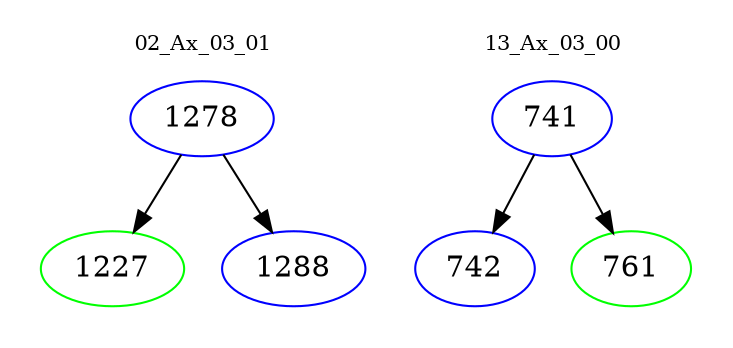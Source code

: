 digraph{
subgraph cluster_0 {
color = white
label = "02_Ax_03_01";
fontsize=10;
T0_1278 [label="1278", color="blue"]
T0_1278 -> T0_1227 [color="black"]
T0_1227 [label="1227", color="green"]
T0_1278 -> T0_1288 [color="black"]
T0_1288 [label="1288", color="blue"]
}
subgraph cluster_1 {
color = white
label = "13_Ax_03_00";
fontsize=10;
T1_741 [label="741", color="blue"]
T1_741 -> T1_742 [color="black"]
T1_742 [label="742", color="blue"]
T1_741 -> T1_761 [color="black"]
T1_761 [label="761", color="green"]
}
}
